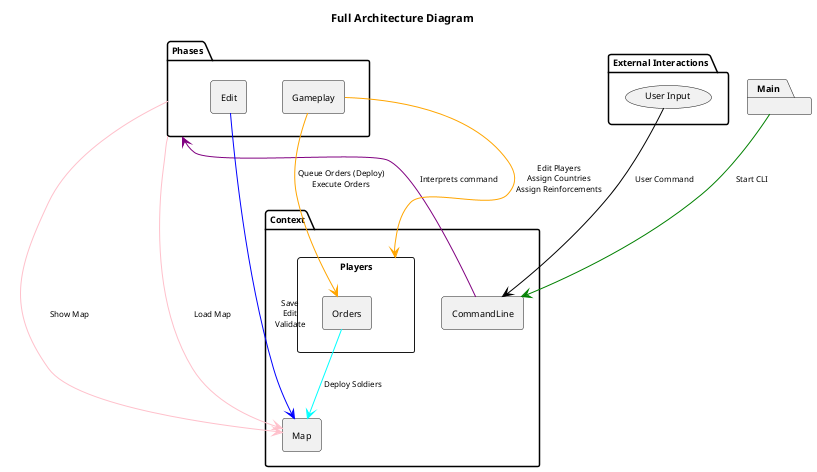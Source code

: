 @startuml
title Full Architecture Diagram

skinparam defaultFontSize 9  ' Reduce overall text size
skinparam titleFontSize 11  ' Smaller title text
skinparam packageTitleFontSize 10  ' Smaller package text
skinparam arrowFontSize 8  ' Smaller labels on arrows

package "Phases" {
    rectangle "Edit" as Edit
    rectangle "Gameplay" as Gameplay
}

package "Context" {
    rectangle "CommandLine" as CommandLine
    rectangle "Map" as Map
    rectangle "Players" as Players {
        rectangle "Orders" as Orders
    }

    CommandLine -[#purple]-> Phases : "Interprets command"

    Phases-[#Pink]-> Map: "Show Map"
    Phases-[#Pink]-> Map: "Load Map"
    Edit -[#blue]-> Map : "Save\nEdit\nValidate"
    Gameplay -[#orange]-> Players : "Edit Players\nAssign Countries\nAssign Reinforcements"
    Gameplay -[#orange]-> Orders : "Queue Orders (Deploy)\nExecute Orders"
    Orders -[#Cyan]-> Map : "Deploy Soldiers"
}

package "External Interactions" {
    (User Input) -[#black]-> CommandLine : "User Command"
}

package "Main" {
    Main -[#green]-> CommandLine : "Start CLI"
}
@enduml

